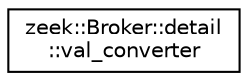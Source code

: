 digraph "Graphical Class Hierarchy"
{
 // LATEX_PDF_SIZE
  edge [fontname="Helvetica",fontsize="10",labelfontname="Helvetica",labelfontsize="10"];
  node [fontname="Helvetica",fontsize="10",shape=record];
  rankdir="LR";
  Node0 [label="zeek::Broker::detail\l::val_converter",height=0.2,width=0.4,color="black", fillcolor="white", style="filled",URL="$d5/dd9/structzeek_1_1Broker_1_1detail_1_1val__converter.html",tooltip=" "];
}
